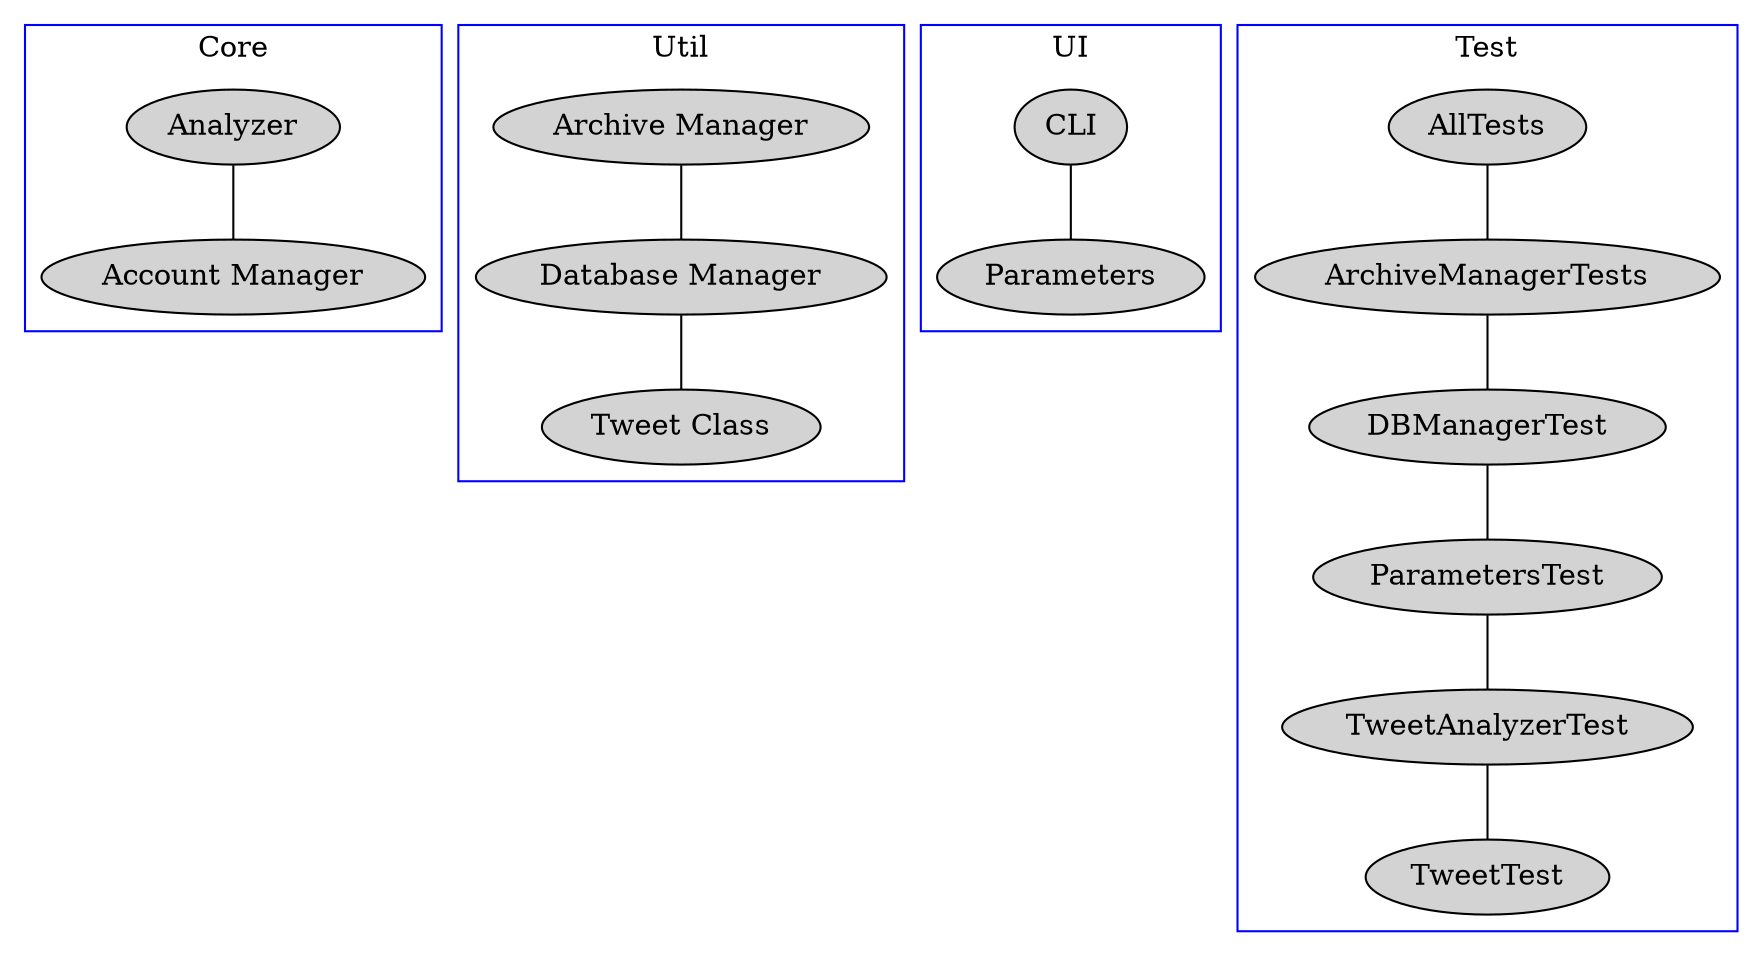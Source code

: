 graph Architect
{

	subgraph cluster1 
	{
		node [style=filled]
		Analyzer -- "Account Manager"
		label = "Core"
		color=blue
	}

	subgraph cluster2
	{
		node [style=filled]
		"Archive Manager" -- "Database Manager" -- "Tweet Class" 
		label = "Util"
		color=blue
	}

	subgraph cluster3 
	{
		node [style=filled]
		CLI -- Parameters 
		label = "UI"
		color=blue
	}

	subgraph cluster4
	{
		node [style=filled]
		AllTests -- ArchiveManagerTests -- DBManagerTest -- ParametersTest -- TweetAnalyzerTest -- TweetTest
		label = "Test"
		color=blue
	}
}
